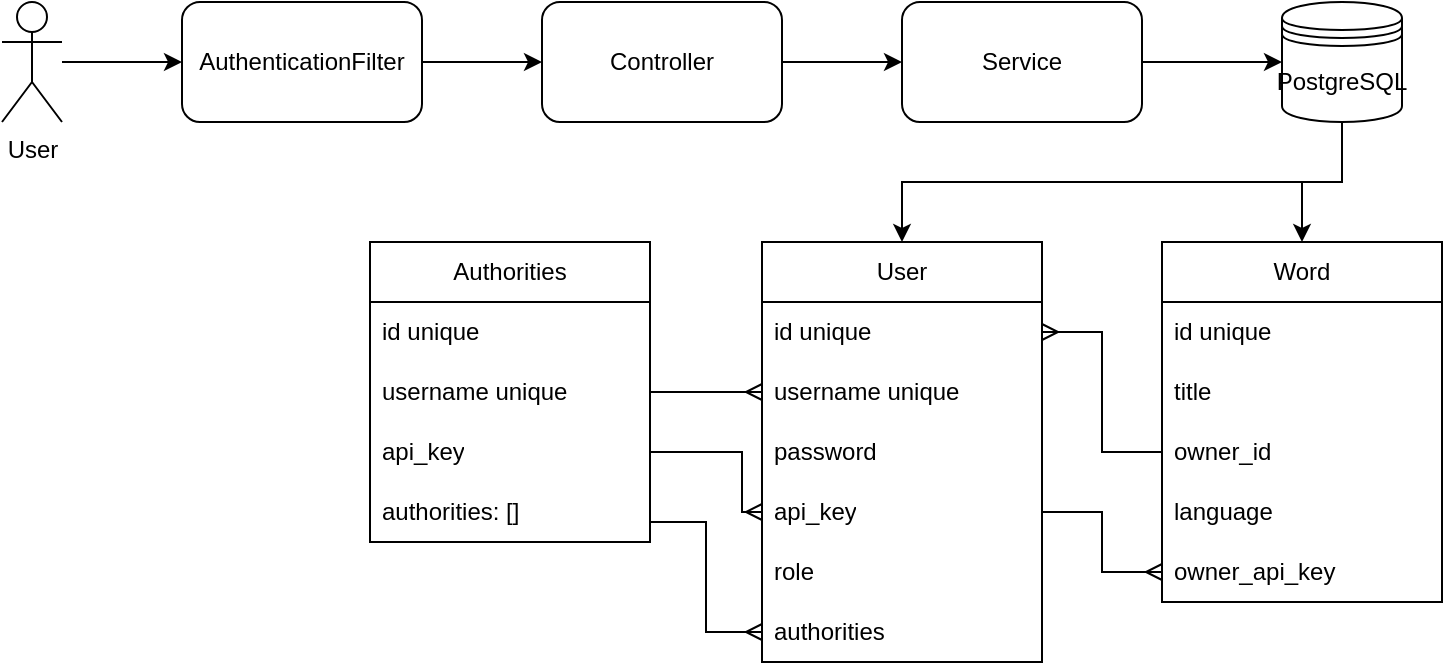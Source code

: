 <mxfile version="24.7.13">
  <diagram name="Page-1" id="KWAvx3-RZ7v9_JIbYb5E">
    <mxGraphModel dx="1185" dy="674" grid="1" gridSize="10" guides="1" tooltips="1" connect="1" arrows="1" fold="1" page="1" pageScale="1" pageWidth="827" pageHeight="1169" math="0" shadow="0">
      <root>
        <mxCell id="0" />
        <mxCell id="1" parent="0" />
        <mxCell id="y9L9xhHCMxm-IY2756X0-20" style="edgeStyle=orthogonalEdgeStyle;rounded=0;orthogonalLoop=1;jettySize=auto;html=1;entryX=0;entryY=0.5;entryDx=0;entryDy=0;" edge="1" parent="1" source="y9L9xhHCMxm-IY2756X0-11" target="y9L9xhHCMxm-IY2756X0-18">
          <mxGeometry relative="1" as="geometry" />
        </mxCell>
        <mxCell id="y9L9xhHCMxm-IY2756X0-11" value="User" style="shape=umlActor;verticalLabelPosition=bottom;verticalAlign=top;html=1;outlineConnect=0;" vertex="1" parent="1">
          <mxGeometry x="90" y="740" width="30" height="60" as="geometry" />
        </mxCell>
        <mxCell id="y9L9xhHCMxm-IY2756X0-15" style="edgeStyle=orthogonalEdgeStyle;rounded=0;orthogonalLoop=1;jettySize=auto;html=1;entryX=0;entryY=0.5;entryDx=0;entryDy=0;" edge="1" parent="1" source="y9L9xhHCMxm-IY2756X0-12" target="y9L9xhHCMxm-IY2756X0-14">
          <mxGeometry relative="1" as="geometry" />
        </mxCell>
        <mxCell id="y9L9xhHCMxm-IY2756X0-12" value="Controller" style="rounded=1;whiteSpace=wrap;html=1;" vertex="1" parent="1">
          <mxGeometry x="360" y="740" width="120" height="60" as="geometry" />
        </mxCell>
        <mxCell id="y9L9xhHCMxm-IY2756X0-17" style="edgeStyle=orthogonalEdgeStyle;rounded=0;orthogonalLoop=1;jettySize=auto;html=1;entryX=0;entryY=0.5;entryDx=0;entryDy=0;" edge="1" parent="1" source="y9L9xhHCMxm-IY2756X0-14" target="y9L9xhHCMxm-IY2756X0-16">
          <mxGeometry relative="1" as="geometry" />
        </mxCell>
        <mxCell id="y9L9xhHCMxm-IY2756X0-14" value="Service" style="rounded=1;whiteSpace=wrap;html=1;" vertex="1" parent="1">
          <mxGeometry x="540" y="740" width="120" height="60" as="geometry" />
        </mxCell>
        <mxCell id="y9L9xhHCMxm-IY2756X0-34" style="edgeStyle=orthogonalEdgeStyle;rounded=0;orthogonalLoop=1;jettySize=auto;html=1;entryX=0.5;entryY=0;entryDx=0;entryDy=0;" edge="1" parent="1" source="y9L9xhHCMxm-IY2756X0-16" target="y9L9xhHCMxm-IY2756X0-22">
          <mxGeometry relative="1" as="geometry" />
        </mxCell>
        <mxCell id="y9L9xhHCMxm-IY2756X0-35" style="edgeStyle=orthogonalEdgeStyle;rounded=0;orthogonalLoop=1;jettySize=auto;html=1;entryX=0.5;entryY=0;entryDx=0;entryDy=0;" edge="1" parent="1" source="y9L9xhHCMxm-IY2756X0-16" target="y9L9xhHCMxm-IY2756X0-27">
          <mxGeometry relative="1" as="geometry">
            <Array as="points">
              <mxPoint x="760" y="830" />
              <mxPoint x="540" y="830" />
            </Array>
          </mxGeometry>
        </mxCell>
        <mxCell id="y9L9xhHCMxm-IY2756X0-16" value="PostgreSQL" style="shape=datastore;whiteSpace=wrap;html=1;" vertex="1" parent="1">
          <mxGeometry x="730" y="740" width="60" height="60" as="geometry" />
        </mxCell>
        <mxCell id="y9L9xhHCMxm-IY2756X0-21" style="edgeStyle=orthogonalEdgeStyle;rounded=0;orthogonalLoop=1;jettySize=auto;html=1;entryX=0;entryY=0.5;entryDx=0;entryDy=0;" edge="1" parent="1" source="y9L9xhHCMxm-IY2756X0-18" target="y9L9xhHCMxm-IY2756X0-12">
          <mxGeometry relative="1" as="geometry" />
        </mxCell>
        <mxCell id="y9L9xhHCMxm-IY2756X0-18" value="AuthenticationFilter" style="rounded=1;whiteSpace=wrap;html=1;" vertex="1" parent="1">
          <mxGeometry x="180" y="740" width="120" height="60" as="geometry" />
        </mxCell>
        <mxCell id="y9L9xhHCMxm-IY2756X0-22" value="Word" style="swimlane;fontStyle=0;childLayout=stackLayout;horizontal=1;startSize=30;horizontalStack=0;resizeParent=1;resizeParentMax=0;resizeLast=0;collapsible=1;marginBottom=0;whiteSpace=wrap;html=1;" vertex="1" parent="1">
          <mxGeometry x="670" y="860" width="140" height="180" as="geometry" />
        </mxCell>
        <mxCell id="y9L9xhHCMxm-IY2756X0-23" value="id unique" style="text;strokeColor=none;fillColor=none;align=left;verticalAlign=middle;spacingLeft=4;spacingRight=4;overflow=hidden;points=[[0,0.5],[1,0.5]];portConstraint=eastwest;rotatable=0;whiteSpace=wrap;html=1;" vertex="1" parent="y9L9xhHCMxm-IY2756X0-22">
          <mxGeometry y="30" width="140" height="30" as="geometry" />
        </mxCell>
        <mxCell id="y9L9xhHCMxm-IY2756X0-24" value="title" style="text;strokeColor=none;fillColor=none;align=left;verticalAlign=middle;spacingLeft=4;spacingRight=4;overflow=hidden;points=[[0,0.5],[1,0.5]];portConstraint=eastwest;rotatable=0;whiteSpace=wrap;html=1;" vertex="1" parent="y9L9xhHCMxm-IY2756X0-22">
          <mxGeometry y="60" width="140" height="30" as="geometry" />
        </mxCell>
        <mxCell id="y9L9xhHCMxm-IY2756X0-25" value="owner_id" style="text;strokeColor=none;fillColor=none;align=left;verticalAlign=middle;spacingLeft=4;spacingRight=4;overflow=hidden;points=[[0,0.5],[1,0.5]];portConstraint=eastwest;rotatable=0;whiteSpace=wrap;html=1;" vertex="1" parent="y9L9xhHCMxm-IY2756X0-22">
          <mxGeometry y="90" width="140" height="30" as="geometry" />
        </mxCell>
        <mxCell id="y9L9xhHCMxm-IY2756X0-26" value="language" style="text;strokeColor=none;fillColor=none;align=left;verticalAlign=middle;spacingLeft=4;spacingRight=4;overflow=hidden;points=[[0,0.5],[1,0.5]];portConstraint=eastwest;rotatable=0;whiteSpace=wrap;html=1;" vertex="1" parent="y9L9xhHCMxm-IY2756X0-22">
          <mxGeometry y="120" width="140" height="30" as="geometry" />
        </mxCell>
        <mxCell id="y9L9xhHCMxm-IY2756X0-32" value="owner_api_key" style="text;strokeColor=none;fillColor=none;align=left;verticalAlign=middle;spacingLeft=4;spacingRight=4;overflow=hidden;points=[[0,0.5],[1,0.5]];portConstraint=eastwest;rotatable=0;whiteSpace=wrap;html=1;" vertex="1" parent="y9L9xhHCMxm-IY2756X0-22">
          <mxGeometry y="150" width="140" height="30" as="geometry" />
        </mxCell>
        <mxCell id="y9L9xhHCMxm-IY2756X0-27" value="User" style="swimlane;fontStyle=0;childLayout=stackLayout;horizontal=1;startSize=30;horizontalStack=0;resizeParent=1;resizeParentMax=0;resizeLast=0;collapsible=1;marginBottom=0;whiteSpace=wrap;html=1;" vertex="1" parent="1">
          <mxGeometry x="470" y="860" width="140" height="210" as="geometry" />
        </mxCell>
        <mxCell id="y9L9xhHCMxm-IY2756X0-28" value="id unique" style="text;strokeColor=none;fillColor=none;align=left;verticalAlign=middle;spacingLeft=4;spacingRight=4;overflow=hidden;points=[[0,0.5],[1,0.5]];portConstraint=eastwest;rotatable=0;whiteSpace=wrap;html=1;" vertex="1" parent="y9L9xhHCMxm-IY2756X0-27">
          <mxGeometry y="30" width="140" height="30" as="geometry" />
        </mxCell>
        <mxCell id="y9L9xhHCMxm-IY2756X0-29" value="username unique" style="text;strokeColor=none;fillColor=none;align=left;verticalAlign=middle;spacingLeft=4;spacingRight=4;overflow=hidden;points=[[0,0.5],[1,0.5]];portConstraint=eastwest;rotatable=0;whiteSpace=wrap;html=1;" vertex="1" parent="y9L9xhHCMxm-IY2756X0-27">
          <mxGeometry y="60" width="140" height="30" as="geometry" />
        </mxCell>
        <mxCell id="y9L9xhHCMxm-IY2756X0-30" value="password" style="text;strokeColor=none;fillColor=none;align=left;verticalAlign=middle;spacingLeft=4;spacingRight=4;overflow=hidden;points=[[0,0.5],[1,0.5]];portConstraint=eastwest;rotatable=0;whiteSpace=wrap;html=1;" vertex="1" parent="y9L9xhHCMxm-IY2756X0-27">
          <mxGeometry y="90" width="140" height="30" as="geometry" />
        </mxCell>
        <mxCell id="y9L9xhHCMxm-IY2756X0-31" value="api_key" style="text;strokeColor=none;fillColor=none;align=left;verticalAlign=middle;spacingLeft=4;spacingRight=4;overflow=hidden;points=[[0,0.5],[1,0.5]];portConstraint=eastwest;rotatable=0;whiteSpace=wrap;html=1;" vertex="1" parent="y9L9xhHCMxm-IY2756X0-27">
          <mxGeometry y="120" width="140" height="30" as="geometry" />
        </mxCell>
        <mxCell id="y9L9xhHCMxm-IY2756X0-33" value="role" style="text;strokeColor=none;fillColor=none;align=left;verticalAlign=middle;spacingLeft=4;spacingRight=4;overflow=hidden;points=[[0,0.5],[1,0.5]];portConstraint=eastwest;rotatable=0;whiteSpace=wrap;html=1;" vertex="1" parent="y9L9xhHCMxm-IY2756X0-27">
          <mxGeometry y="150" width="140" height="30" as="geometry" />
        </mxCell>
        <mxCell id="y9L9xhHCMxm-IY2756X0-45" value="authorities" style="text;strokeColor=none;fillColor=none;align=left;verticalAlign=middle;spacingLeft=4;spacingRight=4;overflow=hidden;points=[[0,0.5],[1,0.5]];portConstraint=eastwest;rotatable=0;whiteSpace=wrap;html=1;" vertex="1" parent="y9L9xhHCMxm-IY2756X0-27">
          <mxGeometry y="180" width="140" height="30" as="geometry" />
        </mxCell>
        <mxCell id="y9L9xhHCMxm-IY2756X0-36" style="edgeStyle=orthogonalEdgeStyle;rounded=0;orthogonalLoop=1;jettySize=auto;html=1;entryX=0;entryY=0.5;entryDx=0;entryDy=0;endArrow=ERmany;endFill=0;" edge="1" parent="1" source="y9L9xhHCMxm-IY2756X0-31" target="y9L9xhHCMxm-IY2756X0-32">
          <mxGeometry relative="1" as="geometry" />
        </mxCell>
        <mxCell id="y9L9xhHCMxm-IY2756X0-37" style="edgeStyle=orthogonalEdgeStyle;rounded=0;orthogonalLoop=1;jettySize=auto;html=1;endArrow=ERmany;endFill=0;" edge="1" parent="1" source="y9L9xhHCMxm-IY2756X0-25" target="y9L9xhHCMxm-IY2756X0-28">
          <mxGeometry relative="1" as="geometry" />
        </mxCell>
        <mxCell id="y9L9xhHCMxm-IY2756X0-38" value="Authorities" style="swimlane;fontStyle=0;childLayout=stackLayout;horizontal=1;startSize=30;horizontalStack=0;resizeParent=1;resizeParentMax=0;resizeLast=0;collapsible=1;marginBottom=0;whiteSpace=wrap;html=1;" vertex="1" parent="1">
          <mxGeometry x="274" y="860" width="140" height="150" as="geometry" />
        </mxCell>
        <mxCell id="y9L9xhHCMxm-IY2756X0-39" value="id unique" style="text;strokeColor=none;fillColor=none;align=left;verticalAlign=middle;spacingLeft=4;spacingRight=4;overflow=hidden;points=[[0,0.5],[1,0.5]];portConstraint=eastwest;rotatable=0;whiteSpace=wrap;html=1;" vertex="1" parent="y9L9xhHCMxm-IY2756X0-38">
          <mxGeometry y="30" width="140" height="30" as="geometry" />
        </mxCell>
        <mxCell id="y9L9xhHCMxm-IY2756X0-40" value="username unique" style="text;strokeColor=none;fillColor=none;align=left;verticalAlign=middle;spacingLeft=4;spacingRight=4;overflow=hidden;points=[[0,0.5],[1,0.5]];portConstraint=eastwest;rotatable=0;whiteSpace=wrap;html=1;" vertex="1" parent="y9L9xhHCMxm-IY2756X0-38">
          <mxGeometry y="60" width="140" height="30" as="geometry" />
        </mxCell>
        <mxCell id="y9L9xhHCMxm-IY2756X0-41" value="api_key" style="text;strokeColor=none;fillColor=none;align=left;verticalAlign=middle;spacingLeft=4;spacingRight=4;overflow=hidden;points=[[0,0.5],[1,0.5]];portConstraint=eastwest;rotatable=0;whiteSpace=wrap;html=1;" vertex="1" parent="y9L9xhHCMxm-IY2756X0-38">
          <mxGeometry y="90" width="140" height="30" as="geometry" />
        </mxCell>
        <mxCell id="y9L9xhHCMxm-IY2756X0-42" value="authorities: []" style="text;strokeColor=none;fillColor=none;align=left;verticalAlign=middle;spacingLeft=4;spacingRight=4;overflow=hidden;points=[[0,0.5],[1,0.5]];portConstraint=eastwest;rotatable=0;whiteSpace=wrap;html=1;" vertex="1" parent="y9L9xhHCMxm-IY2756X0-38">
          <mxGeometry y="120" width="140" height="30" as="geometry" />
        </mxCell>
        <mxCell id="y9L9xhHCMxm-IY2756X0-43" style="edgeStyle=orthogonalEdgeStyle;rounded=0;orthogonalLoop=1;jettySize=auto;html=1;endArrow=ERmany;endFill=0;" edge="1" parent="1" source="y9L9xhHCMxm-IY2756X0-40" target="y9L9xhHCMxm-IY2756X0-29">
          <mxGeometry relative="1" as="geometry" />
        </mxCell>
        <mxCell id="y9L9xhHCMxm-IY2756X0-44" style="edgeStyle=orthogonalEdgeStyle;rounded=0;orthogonalLoop=1;jettySize=auto;html=1;entryX=0;entryY=0.5;entryDx=0;entryDy=0;endArrow=ERmany;endFill=0;" edge="1" parent="1" source="y9L9xhHCMxm-IY2756X0-41" target="y9L9xhHCMxm-IY2756X0-31">
          <mxGeometry relative="1" as="geometry">
            <Array as="points">
              <mxPoint x="460" y="965" />
              <mxPoint x="460" y="995" />
            </Array>
          </mxGeometry>
        </mxCell>
        <mxCell id="y9L9xhHCMxm-IY2756X0-46" style="edgeStyle=orthogonalEdgeStyle;rounded=0;orthogonalLoop=1;jettySize=auto;html=1;entryX=0;entryY=0.5;entryDx=0;entryDy=0;endArrow=ERmany;endFill=0;" edge="1" parent="1" source="y9L9xhHCMxm-IY2756X0-42" target="y9L9xhHCMxm-IY2756X0-45">
          <mxGeometry relative="1" as="geometry">
            <Array as="points">
              <mxPoint x="442" y="1000" />
              <mxPoint x="442" y="1055" />
            </Array>
          </mxGeometry>
        </mxCell>
      </root>
    </mxGraphModel>
  </diagram>
</mxfile>
